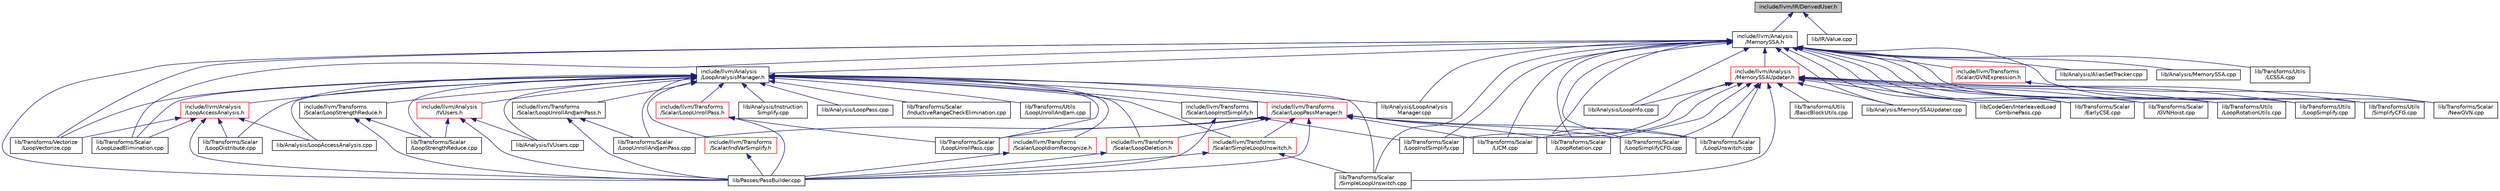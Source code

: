 digraph "include/llvm/IR/DerivedUser.h"
{
 // LATEX_PDF_SIZE
  bgcolor="transparent";
  edge [fontname="Helvetica",fontsize="10",labelfontname="Helvetica",labelfontsize="10"];
  node [fontname="Helvetica",fontsize="10",shape="box"];
  Node1 [label="include/llvm/IR/DerivedUser.h",height=0.2,width=0.4,color="black", fillcolor="grey75", style="filled", fontcolor="black",tooltip=" "];
  Node1 -> Node2 [dir="back",color="midnightblue",fontsize="10",style="solid",fontname="Helvetica"];
  Node2 [label="include/llvm/Analysis\l/MemorySSA.h",height=0.2,width=0.4,color="black",URL="$MemorySSA_8h.html",tooltip="This file exposes an interface to building/using memory SSA to walk memory instructions using a use/d..."];
  Node2 -> Node3 [dir="back",color="midnightblue",fontsize="10",style="solid",fontname="Helvetica"];
  Node3 [label="include/llvm/Analysis\l/LoopAnalysisManager.h",height=0.2,width=0.4,color="black",URL="$LoopAnalysisManager_8h.html",tooltip="This header provides classes for managing per-loop analyses."];
  Node3 -> Node4 [dir="back",color="midnightblue",fontsize="10",style="solid",fontname="Helvetica"];
  Node4 [label="include/llvm/Analysis\l/IVUsers.h",height=0.2,width=0.4,color="red",URL="$IVUsers_8h.html",tooltip=" "];
  Node4 -> Node8 [dir="back",color="midnightblue",fontsize="10",style="solid",fontname="Helvetica"];
  Node8 [label="lib/Analysis/IVUsers.cpp",height=0.2,width=0.4,color="black",URL="$IVUsers_8cpp.html",tooltip=" "];
  Node4 -> Node6 [dir="back",color="midnightblue",fontsize="10",style="solid",fontname="Helvetica"];
  Node6 [label="lib/Passes/PassBuilder.cpp",height=0.2,width=0.4,color="black",URL="$PassBuilder_8cpp.html",tooltip="This file provides the implementation of the PassBuilder based on our static pass registry as well as..."];
  Node4 -> Node10 [dir="back",color="midnightblue",fontsize="10",style="solid",fontname="Helvetica"];
  Node10 [label="lib/Transforms/Scalar\l/LoopStrengthReduce.cpp",height=0.2,width=0.4,color="black",URL="$LoopStrengthReduce_8cpp.html",tooltip=" "];
  Node3 -> Node11 [dir="back",color="midnightblue",fontsize="10",style="solid",fontname="Helvetica"];
  Node11 [label="include/llvm/Analysis\l/LoopAccessAnalysis.h",height=0.2,width=0.4,color="red",URL="$LoopAccessAnalysis_8h.html",tooltip=" "];
  Node11 -> Node59 [dir="back",color="midnightblue",fontsize="10",style="solid",fontname="Helvetica"];
  Node59 [label="lib/Analysis/LoopAccessAnalysis.cpp",height=0.2,width=0.4,color="black",URL="$LoopAccessAnalysis_8cpp.html",tooltip=" "];
  Node11 -> Node6 [dir="back",color="midnightblue",fontsize="10",style="solid",fontname="Helvetica"];
  Node11 -> Node90 [dir="back",color="midnightblue",fontsize="10",style="solid",fontname="Helvetica"];
  Node90 [label="lib/Transforms/Scalar\l/LoopDistribute.cpp",height=0.2,width=0.4,color="black",URL="$LoopDistribute_8cpp.html",tooltip=" "];
  Node11 -> Node91 [dir="back",color="midnightblue",fontsize="10",style="solid",fontname="Helvetica"];
  Node91 [label="lib/Transforms/Scalar\l/LoopLoadElimination.cpp",height=0.2,width=0.4,color="black",URL="$LoopLoadElimination_8cpp.html",tooltip=" "];
  Node11 -> Node73 [dir="back",color="midnightblue",fontsize="10",style="solid",fontname="Helvetica"];
  Node73 [label="lib/Transforms/Vectorize\l/LoopVectorize.cpp",height=0.2,width=0.4,color="black",URL="$LoopVectorize_8cpp.html",tooltip=" "];
  Node3 -> Node98 [dir="back",color="midnightblue",fontsize="10",style="solid",fontname="Helvetica"];
  Node98 [label="include/llvm/Transforms\l/Scalar/IndVarSimplify.h",height=0.2,width=0.4,color="red",URL="$IndVarSimplify_8h.html",tooltip=" "];
  Node98 -> Node6 [dir="back",color="midnightblue",fontsize="10",style="solid",fontname="Helvetica"];
  Node3 -> Node100 [dir="back",color="midnightblue",fontsize="10",style="solid",fontname="Helvetica"];
  Node100 [label="include/llvm/Transforms\l/Scalar/LoopDeletion.h",height=0.2,width=0.4,color="red",URL="$LoopDeletion_8h.html",tooltip=" "];
  Node100 -> Node6 [dir="back",color="midnightblue",fontsize="10",style="solid",fontname="Helvetica"];
  Node3 -> Node102 [dir="back",color="midnightblue",fontsize="10",style="solid",fontname="Helvetica"];
  Node102 [label="include/llvm/Transforms\l/Scalar/LoopIdiomRecognize.h",height=0.2,width=0.4,color="red",URL="$LoopIdiomRecognize_8h.html",tooltip=" "];
  Node102 -> Node6 [dir="back",color="midnightblue",fontsize="10",style="solid",fontname="Helvetica"];
  Node3 -> Node103 [dir="back",color="midnightblue",fontsize="10",style="solid",fontname="Helvetica"];
  Node103 [label="include/llvm/Transforms\l/Scalar/LoopInstSimplify.h",height=0.2,width=0.4,color="black",URL="$LoopInstSimplify_8h.html",tooltip=" "];
  Node103 -> Node6 [dir="back",color="midnightblue",fontsize="10",style="solid",fontname="Helvetica"];
  Node103 -> Node104 [dir="back",color="midnightblue",fontsize="10",style="solid",fontname="Helvetica"];
  Node104 [label="lib/Transforms/Scalar\l/LoopInstSimplify.cpp",height=0.2,width=0.4,color="black",URL="$LoopInstSimplify_8cpp.html",tooltip=" "];
  Node3 -> Node105 [dir="back",color="midnightblue",fontsize="10",style="solid",fontname="Helvetica"];
  Node105 [label="include/llvm/Transforms\l/Scalar/LoopPassManager.h",height=0.2,width=0.4,color="red",URL="$LoopPassManager_8h.html",tooltip="This header provides classes for managing a pipeline of passes over loops in LLVM IR."];
  Node105 -> Node100 [dir="back",color="midnightblue",fontsize="10",style="solid",fontname="Helvetica"];
  Node105 -> Node124 [dir="back",color="midnightblue",fontsize="10",style="solid",fontname="Helvetica"];
  Node124 [label="include/llvm/Transforms\l/Scalar/SimpleLoopUnswitch.h",height=0.2,width=0.4,color="red",URL="$SimpleLoopUnswitch_8h.html",tooltip=" "];
  Node124 -> Node6 [dir="back",color="midnightblue",fontsize="10",style="solid",fontname="Helvetica"];
  Node124 -> Node126 [dir="back",color="midnightblue",fontsize="10",style="solid",fontname="Helvetica"];
  Node126 [label="lib/Transforms/Scalar\l/SimpleLoopUnswitch.cpp",height=0.2,width=0.4,color="black",URL="$SimpleLoopUnswitch_8cpp.html",tooltip=" "];
  Node105 -> Node6 [dir="back",color="midnightblue",fontsize="10",style="solid",fontname="Helvetica"];
  Node105 -> Node114 [dir="back",color="midnightblue",fontsize="10",style="solid",fontname="Helvetica"];
  Node114 [label="lib/Transforms/Scalar\l/LICM.cpp",height=0.2,width=0.4,color="black",URL="$LICM_8cpp.html",tooltip=" "];
  Node105 -> Node119 [dir="back",color="midnightblue",fontsize="10",style="solid",fontname="Helvetica"];
  Node119 [label="lib/Transforms/Scalar\l/LoopRotation.cpp",height=0.2,width=0.4,color="black",URL="$LoopRotation_8cpp.html",tooltip=" "];
  Node105 -> Node121 [dir="back",color="midnightblue",fontsize="10",style="solid",fontname="Helvetica"];
  Node121 [label="lib/Transforms/Scalar\l/LoopSimplifyCFG.cpp",height=0.2,width=0.4,color="black",URL="$LoopSimplifyCFG_8cpp.html",tooltip=" "];
  Node105 -> Node128 [dir="back",color="midnightblue",fontsize="10",style="solid",fontname="Helvetica"];
  Node128 [label="lib/Transforms/Scalar\l/LoopUnrollAndJamPass.cpp",height=0.2,width=0.4,color="black",URL="$LoopUnrollAndJamPass_8cpp.html",tooltip=" "];
  Node105 -> Node129 [dir="back",color="midnightblue",fontsize="10",style="solid",fontname="Helvetica"];
  Node129 [label="lib/Transforms/Scalar\l/LoopUnrollPass.cpp",height=0.2,width=0.4,color="black",URL="$LoopUnrollPass_8cpp.html",tooltip=" "];
  Node105 -> Node130 [dir="back",color="midnightblue",fontsize="10",style="solid",fontname="Helvetica"];
  Node130 [label="lib/Transforms/Scalar\l/LoopUnswitch.cpp",height=0.2,width=0.4,color="black",URL="$LoopUnswitch_8cpp.html",tooltip=" "];
  Node3 -> Node131 [dir="back",color="midnightblue",fontsize="10",style="solid",fontname="Helvetica"];
  Node131 [label="include/llvm/Transforms\l/Scalar/LoopStrengthReduce.h",height=0.2,width=0.4,color="black",URL="$LoopStrengthReduce_8h.html",tooltip=" "];
  Node131 -> Node6 [dir="back",color="midnightblue",fontsize="10",style="solid",fontname="Helvetica"];
  Node131 -> Node10 [dir="back",color="midnightblue",fontsize="10",style="solid",fontname="Helvetica"];
  Node3 -> Node132 [dir="back",color="midnightblue",fontsize="10",style="solid",fontname="Helvetica"];
  Node132 [label="include/llvm/Transforms\l/Scalar/LoopUnrollAndJamPass.h",height=0.2,width=0.4,color="black",URL="$LoopUnrollAndJamPass_8h.html",tooltip=" "];
  Node132 -> Node6 [dir="back",color="midnightblue",fontsize="10",style="solid",fontname="Helvetica"];
  Node132 -> Node128 [dir="back",color="midnightblue",fontsize="10",style="solid",fontname="Helvetica"];
  Node3 -> Node133 [dir="back",color="midnightblue",fontsize="10",style="solid",fontname="Helvetica"];
  Node133 [label="include/llvm/Transforms\l/Scalar/LoopUnrollPass.h",height=0.2,width=0.4,color="red",URL="$LoopUnrollPass_8h.html",tooltip=" "];
  Node133 -> Node6 [dir="back",color="midnightblue",fontsize="10",style="solid",fontname="Helvetica"];
  Node133 -> Node129 [dir="back",color="midnightblue",fontsize="10",style="solid",fontname="Helvetica"];
  Node3 -> Node124 [dir="back",color="midnightblue",fontsize="10",style="solid",fontname="Helvetica"];
  Node3 -> Node8 [dir="back",color="midnightblue",fontsize="10",style="solid",fontname="Helvetica"];
  Node3 -> Node58 [dir="back",color="midnightblue",fontsize="10",style="solid",fontname="Helvetica"];
  Node58 [label="lib/Analysis/Instruction\lSimplify.cpp",height=0.2,width=0.4,color="black",URL="$InstructionSimplify_8cpp.html",tooltip=" "];
  Node3 -> Node59 [dir="back",color="midnightblue",fontsize="10",style="solid",fontname="Helvetica"];
  Node3 -> Node134 [dir="back",color="midnightblue",fontsize="10",style="solid",fontname="Helvetica"];
  Node134 [label="lib/Analysis/LoopAnalysis\lManager.cpp",height=0.2,width=0.4,color="black",URL="$LoopAnalysisManager_8cpp.html",tooltip=" "];
  Node3 -> Node135 [dir="back",color="midnightblue",fontsize="10",style="solid",fontname="Helvetica"];
  Node135 [label="lib/Analysis/LoopPass.cpp",height=0.2,width=0.4,color="black",URL="$LoopPass_8cpp.html",tooltip=" "];
  Node3 -> Node111 [dir="back",color="midnightblue",fontsize="10",style="solid",fontname="Helvetica"];
  Node111 [label="lib/Transforms/Scalar\l/InductiveRangeCheckElimination.cpp",height=0.2,width=0.4,color="black",URL="$InductiveRangeCheckElimination_8cpp.html",tooltip=" "];
  Node3 -> Node90 [dir="back",color="midnightblue",fontsize="10",style="solid",fontname="Helvetica"];
  Node3 -> Node91 [dir="back",color="midnightblue",fontsize="10",style="solid",fontname="Helvetica"];
  Node3 -> Node10 [dir="back",color="midnightblue",fontsize="10",style="solid",fontname="Helvetica"];
  Node3 -> Node128 [dir="back",color="midnightblue",fontsize="10",style="solid",fontname="Helvetica"];
  Node3 -> Node129 [dir="back",color="midnightblue",fontsize="10",style="solid",fontname="Helvetica"];
  Node3 -> Node126 [dir="back",color="midnightblue",fontsize="10",style="solid",fontname="Helvetica"];
  Node3 -> Node136 [dir="back",color="midnightblue",fontsize="10",style="solid",fontname="Helvetica"];
  Node136 [label="lib/Transforms/Utils\l/LoopUnrollAndJam.cpp",height=0.2,width=0.4,color="black",URL="$LoopUnrollAndJam_8cpp.html",tooltip=" "];
  Node3 -> Node73 [dir="back",color="midnightblue",fontsize="10",style="solid",fontname="Helvetica"];
  Node2 -> Node137 [dir="back",color="midnightblue",fontsize="10",style="solid",fontname="Helvetica"];
  Node137 [label="include/llvm/Analysis\l/MemorySSAUpdater.h",height=0.2,width=0.4,color="red",URL="$MemorySSAUpdater_8h.html",tooltip=" "];
  Node137 -> Node138 [dir="back",color="midnightblue",fontsize="10",style="solid",fontname="Helvetica"];
  Node138 [label="lib/Analysis/LoopInfo.cpp",height=0.2,width=0.4,color="black",URL="$LoopInfo_8cpp.html",tooltip=" "];
  Node137 -> Node139 [dir="back",color="midnightblue",fontsize="10",style="solid",fontname="Helvetica"];
  Node139 [label="lib/Analysis/MemorySSAUpdater.cpp",height=0.2,width=0.4,color="black",URL="$MemorySSAUpdater_8cpp.html",tooltip=" "];
  Node137 -> Node140 [dir="back",color="midnightblue",fontsize="10",style="solid",fontname="Helvetica"];
  Node140 [label="lib/CodeGen/InterleavedLoad\lCombinePass.cpp",height=0.2,width=0.4,color="black",URL="$InterleavedLoadCombinePass_8cpp.html",tooltip=" "];
  Node137 -> Node141 [dir="back",color="midnightblue",fontsize="10",style="solid",fontname="Helvetica"];
  Node141 [label="lib/Transforms/Scalar\l/EarlyCSE.cpp",height=0.2,width=0.4,color="black",URL="$EarlyCSE_8cpp.html",tooltip=" "];
  Node137 -> Node142 [dir="back",color="midnightblue",fontsize="10",style="solid",fontname="Helvetica"];
  Node142 [label="lib/Transforms/Scalar\l/GVNHoist.cpp",height=0.2,width=0.4,color="black",URL="$GVNHoist_8cpp.html",tooltip=" "];
  Node137 -> Node114 [dir="back",color="midnightblue",fontsize="10",style="solid",fontname="Helvetica"];
  Node137 -> Node104 [dir="back",color="midnightblue",fontsize="10",style="solid",fontname="Helvetica"];
  Node137 -> Node119 [dir="back",color="midnightblue",fontsize="10",style="solid",fontname="Helvetica"];
  Node137 -> Node121 [dir="back",color="midnightblue",fontsize="10",style="solid",fontname="Helvetica"];
  Node137 -> Node130 [dir="back",color="midnightblue",fontsize="10",style="solid",fontname="Helvetica"];
  Node137 -> Node126 [dir="back",color="midnightblue",fontsize="10",style="solid",fontname="Helvetica"];
  Node137 -> Node143 [dir="back",color="midnightblue",fontsize="10",style="solid",fontname="Helvetica"];
  Node143 [label="lib/Transforms/Utils\l/BasicBlockUtils.cpp",height=0.2,width=0.4,color="black",URL="$BasicBlockUtils_8cpp.html",tooltip=" "];
  Node137 -> Node145 [dir="back",color="midnightblue",fontsize="10",style="solid",fontname="Helvetica"];
  Node145 [label="lib/Transforms/Utils\l/LoopRotationUtils.cpp",height=0.2,width=0.4,color="black",URL="$LoopRotationUtils_8cpp.html",tooltip=" "];
  Node137 -> Node146 [dir="back",color="midnightblue",fontsize="10",style="solid",fontname="Helvetica"];
  Node146 [label="lib/Transforms/Utils\l/LoopSimplify.cpp",height=0.2,width=0.4,color="black",URL="$LoopSimplify_8cpp.html",tooltip=" "];
  Node137 -> Node148 [dir="back",color="midnightblue",fontsize="10",style="solid",fontname="Helvetica"];
  Node148 [label="lib/Transforms/Utils\l/SimplifyCFG.cpp",height=0.2,width=0.4,color="black",URL="$SimplifyCFG_8cpp.html",tooltip=" "];
  Node2 -> Node149 [dir="back",color="midnightblue",fontsize="10",style="solid",fontname="Helvetica"];
  Node149 [label="include/llvm/Transforms\l/Scalar/GVNExpression.h",height=0.2,width=0.4,color="red",URL="$GVNExpression_8h.html",tooltip="The header file for the GVN pass that contains expression handling classes."];
  Node149 -> Node151 [dir="back",color="midnightblue",fontsize="10",style="solid",fontname="Helvetica"];
  Node151 [label="lib/Transforms/Scalar\l/NewGVN.cpp",height=0.2,width=0.4,color="black",URL="$NewGVN_8cpp.html",tooltip="This file implements the new LLVM's Global Value Numbering pass."];
  Node2 -> Node152 [dir="back",color="midnightblue",fontsize="10",style="solid",fontname="Helvetica"];
  Node152 [label="lib/Analysis/AliasSetTracker.cpp",height=0.2,width=0.4,color="black",URL="$AliasSetTracker_8cpp.html",tooltip=" "];
  Node2 -> Node134 [dir="back",color="midnightblue",fontsize="10",style="solid",fontname="Helvetica"];
  Node2 -> Node138 [dir="back",color="midnightblue",fontsize="10",style="solid",fontname="Helvetica"];
  Node2 -> Node153 [dir="back",color="midnightblue",fontsize="10",style="solid",fontname="Helvetica"];
  Node153 [label="lib/Analysis/MemorySSA.cpp",height=0.2,width=0.4,color="black",URL="$MemorySSA_8cpp.html",tooltip=" "];
  Node2 -> Node139 [dir="back",color="midnightblue",fontsize="10",style="solid",fontname="Helvetica"];
  Node2 -> Node140 [dir="back",color="midnightblue",fontsize="10",style="solid",fontname="Helvetica"];
  Node2 -> Node6 [dir="back",color="midnightblue",fontsize="10",style="solid",fontname="Helvetica"];
  Node2 -> Node141 [dir="back",color="midnightblue",fontsize="10",style="solid",fontname="Helvetica"];
  Node2 -> Node142 [dir="back",color="midnightblue",fontsize="10",style="solid",fontname="Helvetica"];
  Node2 -> Node114 [dir="back",color="midnightblue",fontsize="10",style="solid",fontname="Helvetica"];
  Node2 -> Node104 [dir="back",color="midnightblue",fontsize="10",style="solid",fontname="Helvetica"];
  Node2 -> Node91 [dir="back",color="midnightblue",fontsize="10",style="solid",fontname="Helvetica"];
  Node2 -> Node119 [dir="back",color="midnightblue",fontsize="10",style="solid",fontname="Helvetica"];
  Node2 -> Node121 [dir="back",color="midnightblue",fontsize="10",style="solid",fontname="Helvetica"];
  Node2 -> Node130 [dir="back",color="midnightblue",fontsize="10",style="solid",fontname="Helvetica"];
  Node2 -> Node151 [dir="back",color="midnightblue",fontsize="10",style="solid",fontname="Helvetica"];
  Node2 -> Node126 [dir="back",color="midnightblue",fontsize="10",style="solid",fontname="Helvetica"];
  Node2 -> Node154 [dir="back",color="midnightblue",fontsize="10",style="solid",fontname="Helvetica"];
  Node154 [label="lib/Transforms/Utils\l/LCSSA.cpp",height=0.2,width=0.4,color="black",URL="$LCSSA_8cpp.html",tooltip=" "];
  Node2 -> Node145 [dir="back",color="midnightblue",fontsize="10",style="solid",fontname="Helvetica"];
  Node2 -> Node146 [dir="back",color="midnightblue",fontsize="10",style="solid",fontname="Helvetica"];
  Node2 -> Node148 [dir="back",color="midnightblue",fontsize="10",style="solid",fontname="Helvetica"];
  Node2 -> Node73 [dir="back",color="midnightblue",fontsize="10",style="solid",fontname="Helvetica"];
  Node1 -> Node155 [dir="back",color="midnightblue",fontsize="10",style="solid",fontname="Helvetica"];
  Node155 [label="lib/IR/Value.cpp",height=0.2,width=0.4,color="black",URL="$Value_8cpp.html",tooltip=" "];
}
